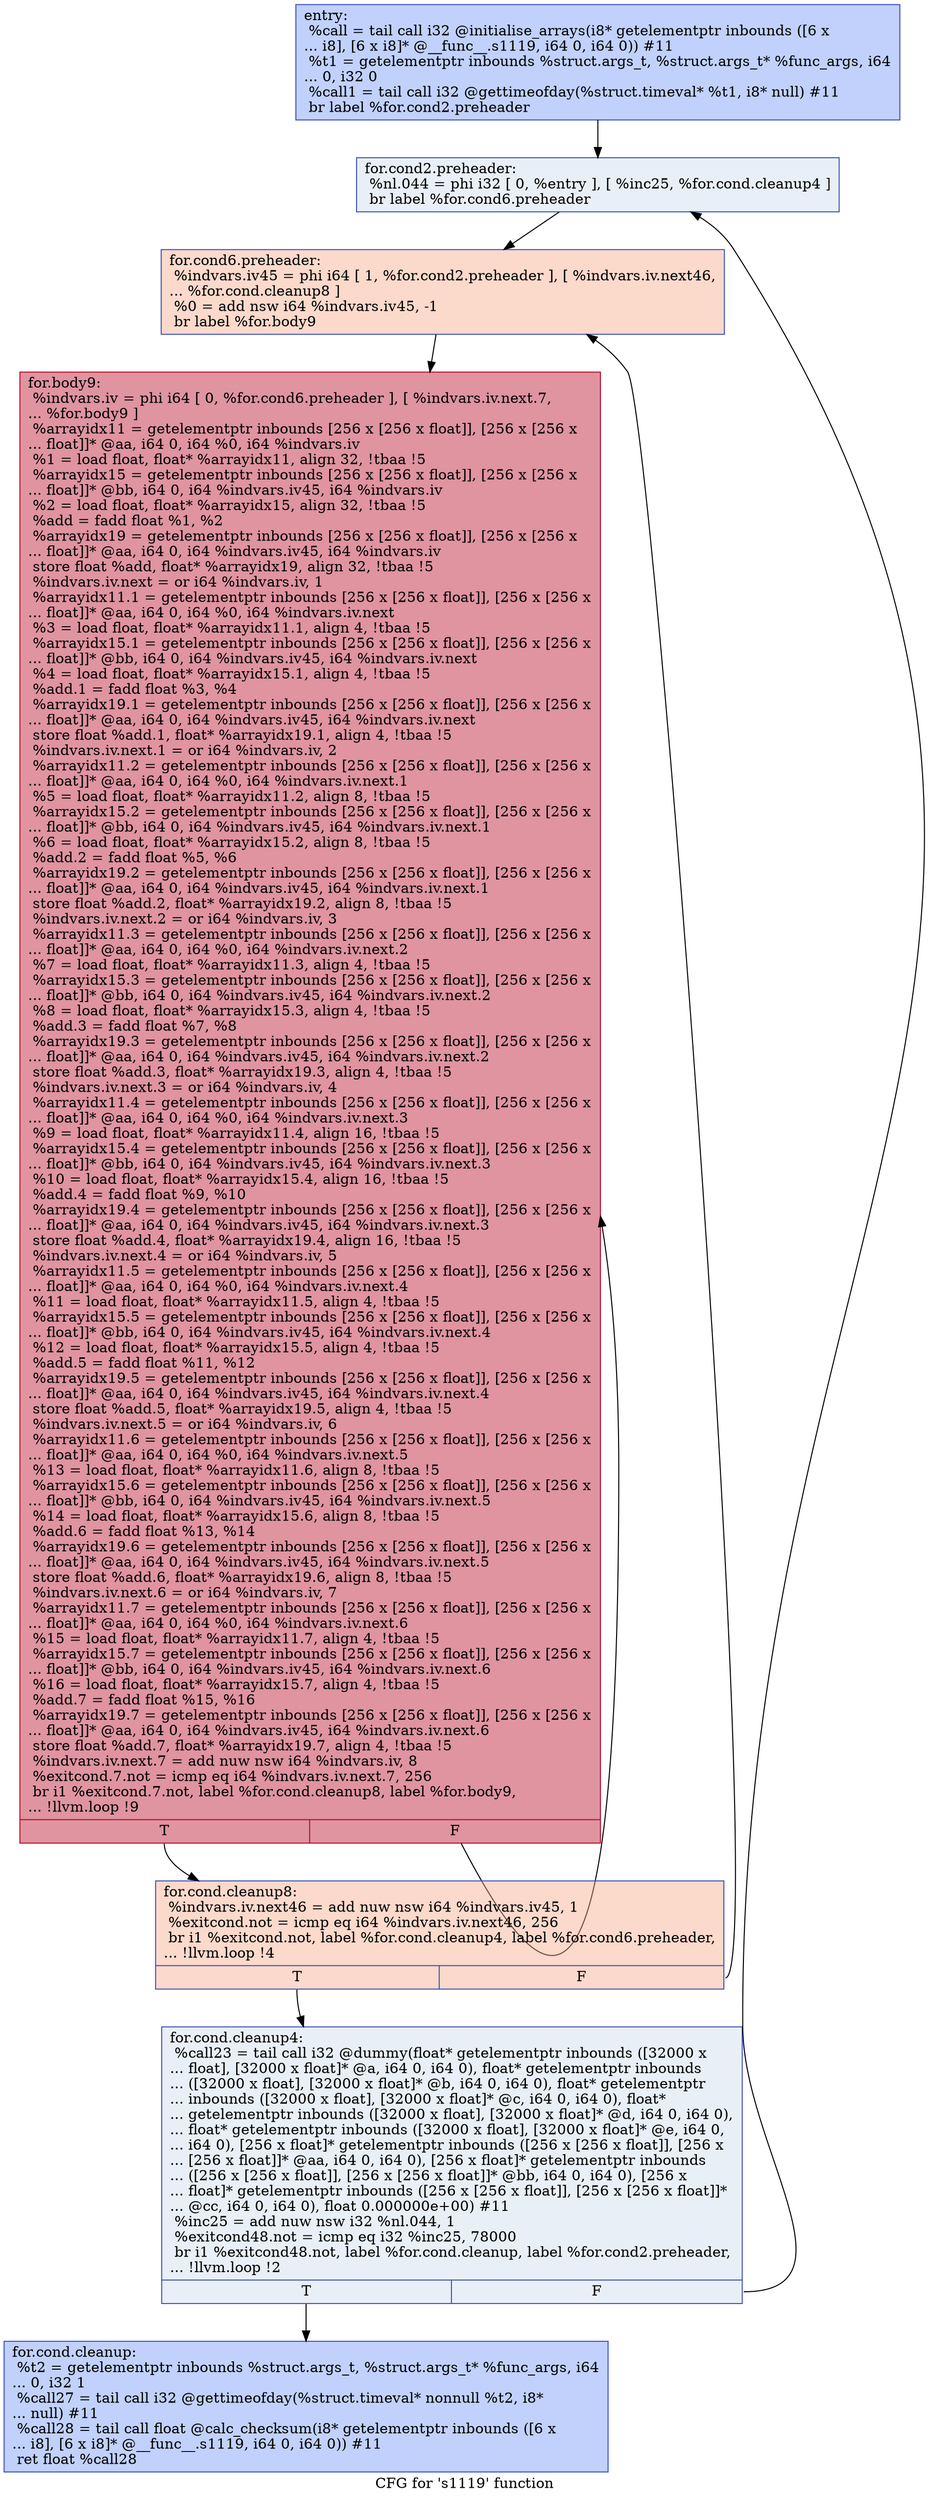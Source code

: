 digraph "CFG for 's1119' function" {
	label="CFG for 's1119' function";

	Node0x564c93996ce0 [shape=record,color="#3d50c3ff", style=filled, fillcolor="#7396f570",label="{entry:\l  %call = tail call i32 @initialise_arrays(i8* getelementptr inbounds ([6 x\l... i8], [6 x i8]* @__func__.s1119, i64 0, i64 0)) #11\l  %t1 = getelementptr inbounds %struct.args_t, %struct.args_t* %func_args, i64\l... 0, i32 0\l  %call1 = tail call i32 @gettimeofday(%struct.timeval* %t1, i8* null) #11\l  br label %for.cond2.preheader\l}"];
	Node0x564c93996ce0 -> Node0x564c93997180;
	Node0x564c93997180 [shape=record,color="#3d50c3ff", style=filled, fillcolor="#cedaeb70",label="{for.cond2.preheader:                              \l  %nl.044 = phi i32 [ 0, %entry ], [ %inc25, %for.cond.cleanup4 ]\l  br label %for.cond6.preheader\l}"];
	Node0x564c93997180 -> Node0x564c939973b0;
	Node0x564c939974c0 [shape=record,color="#3d50c3ff", style=filled, fillcolor="#7396f570",label="{for.cond.cleanup:                                 \l  %t2 = getelementptr inbounds %struct.args_t, %struct.args_t* %func_args, i64\l... 0, i32 1\l  %call27 = tail call i32 @gettimeofday(%struct.timeval* nonnull %t2, i8*\l... null) #11\l  %call28 = tail call float @calc_checksum(i8* getelementptr inbounds ([6 x\l... i8], [6 x i8]* @__func__.s1119, i64 0, i64 0)) #11\l  ret float %call28\l}"];
	Node0x564c939973b0 [shape=record,color="#3d50c3ff", style=filled, fillcolor="#f7a88970",label="{for.cond6.preheader:                              \l  %indvars.iv45 = phi i64 [ 1, %for.cond2.preheader ], [ %indvars.iv.next46,\l... %for.cond.cleanup8 ]\l  %0 = add nsw i64 %indvars.iv45, -1\l  br label %for.body9\l}"];
	Node0x564c939973b0 -> Node0x564c93997d70;
	Node0x564c939972a0 [shape=record,color="#3d50c3ff", style=filled, fillcolor="#cedaeb70",label="{for.cond.cleanup4:                                \l  %call23 = tail call i32 @dummy(float* getelementptr inbounds ([32000 x\l... float], [32000 x float]* @a, i64 0, i64 0), float* getelementptr inbounds\l... ([32000 x float], [32000 x float]* @b, i64 0, i64 0), float* getelementptr\l... inbounds ([32000 x float], [32000 x float]* @c, i64 0, i64 0), float*\l... getelementptr inbounds ([32000 x float], [32000 x float]* @d, i64 0, i64 0),\l... float* getelementptr inbounds ([32000 x float], [32000 x float]* @e, i64 0,\l... i64 0), [256 x float]* getelementptr inbounds ([256 x [256 x float]], [256 x\l... [256 x float]]* @aa, i64 0, i64 0), [256 x float]* getelementptr inbounds\l... ([256 x [256 x float]], [256 x [256 x float]]* @bb, i64 0, i64 0), [256 x\l... float]* getelementptr inbounds ([256 x [256 x float]], [256 x [256 x float]]*\l... @cc, i64 0, i64 0), float 0.000000e+00) #11\l  %inc25 = add nuw nsw i32 %nl.044, 1\l  %exitcond48.not = icmp eq i32 %inc25, 78000\l  br i1 %exitcond48.not, label %for.cond.cleanup, label %for.cond2.preheader,\l... !llvm.loop !2\l|{<s0>T|<s1>F}}"];
	Node0x564c939972a0:s0 -> Node0x564c939974c0;
	Node0x564c939972a0:s1 -> Node0x564c93997180;
	Node0x564c93997b70 [shape=record,color="#3d50c3ff", style=filled, fillcolor="#f7a88970",label="{for.cond.cleanup8:                                \l  %indvars.iv.next46 = add nuw nsw i64 %indvars.iv45, 1\l  %exitcond.not = icmp eq i64 %indvars.iv.next46, 256\l  br i1 %exitcond.not, label %for.cond.cleanup4, label %for.cond6.preheader,\l... !llvm.loop !4\l|{<s0>T|<s1>F}}"];
	Node0x564c93997b70:s0 -> Node0x564c939972a0;
	Node0x564c93997b70:s1 -> Node0x564c939973b0;
	Node0x564c93997d70 [shape=record,color="#b70d28ff", style=filled, fillcolor="#b70d2870",label="{for.body9:                                        \l  %indvars.iv = phi i64 [ 0, %for.cond6.preheader ], [ %indvars.iv.next.7,\l... %for.body9 ]\l  %arrayidx11 = getelementptr inbounds [256 x [256 x float]], [256 x [256 x\l... float]]* @aa, i64 0, i64 %0, i64 %indvars.iv\l  %1 = load float, float* %arrayidx11, align 32, !tbaa !5\l  %arrayidx15 = getelementptr inbounds [256 x [256 x float]], [256 x [256 x\l... float]]* @bb, i64 0, i64 %indvars.iv45, i64 %indvars.iv\l  %2 = load float, float* %arrayidx15, align 32, !tbaa !5\l  %add = fadd float %1, %2\l  %arrayidx19 = getelementptr inbounds [256 x [256 x float]], [256 x [256 x\l... float]]* @aa, i64 0, i64 %indvars.iv45, i64 %indvars.iv\l  store float %add, float* %arrayidx19, align 32, !tbaa !5\l  %indvars.iv.next = or i64 %indvars.iv, 1\l  %arrayidx11.1 = getelementptr inbounds [256 x [256 x float]], [256 x [256 x\l... float]]* @aa, i64 0, i64 %0, i64 %indvars.iv.next\l  %3 = load float, float* %arrayidx11.1, align 4, !tbaa !5\l  %arrayidx15.1 = getelementptr inbounds [256 x [256 x float]], [256 x [256 x\l... float]]* @bb, i64 0, i64 %indvars.iv45, i64 %indvars.iv.next\l  %4 = load float, float* %arrayidx15.1, align 4, !tbaa !5\l  %add.1 = fadd float %3, %4\l  %arrayidx19.1 = getelementptr inbounds [256 x [256 x float]], [256 x [256 x\l... float]]* @aa, i64 0, i64 %indvars.iv45, i64 %indvars.iv.next\l  store float %add.1, float* %arrayidx19.1, align 4, !tbaa !5\l  %indvars.iv.next.1 = or i64 %indvars.iv, 2\l  %arrayidx11.2 = getelementptr inbounds [256 x [256 x float]], [256 x [256 x\l... float]]* @aa, i64 0, i64 %0, i64 %indvars.iv.next.1\l  %5 = load float, float* %arrayidx11.2, align 8, !tbaa !5\l  %arrayidx15.2 = getelementptr inbounds [256 x [256 x float]], [256 x [256 x\l... float]]* @bb, i64 0, i64 %indvars.iv45, i64 %indvars.iv.next.1\l  %6 = load float, float* %arrayidx15.2, align 8, !tbaa !5\l  %add.2 = fadd float %5, %6\l  %arrayidx19.2 = getelementptr inbounds [256 x [256 x float]], [256 x [256 x\l... float]]* @aa, i64 0, i64 %indvars.iv45, i64 %indvars.iv.next.1\l  store float %add.2, float* %arrayidx19.2, align 8, !tbaa !5\l  %indvars.iv.next.2 = or i64 %indvars.iv, 3\l  %arrayidx11.3 = getelementptr inbounds [256 x [256 x float]], [256 x [256 x\l... float]]* @aa, i64 0, i64 %0, i64 %indvars.iv.next.2\l  %7 = load float, float* %arrayidx11.3, align 4, !tbaa !5\l  %arrayidx15.3 = getelementptr inbounds [256 x [256 x float]], [256 x [256 x\l... float]]* @bb, i64 0, i64 %indvars.iv45, i64 %indvars.iv.next.2\l  %8 = load float, float* %arrayidx15.3, align 4, !tbaa !5\l  %add.3 = fadd float %7, %8\l  %arrayidx19.3 = getelementptr inbounds [256 x [256 x float]], [256 x [256 x\l... float]]* @aa, i64 0, i64 %indvars.iv45, i64 %indvars.iv.next.2\l  store float %add.3, float* %arrayidx19.3, align 4, !tbaa !5\l  %indvars.iv.next.3 = or i64 %indvars.iv, 4\l  %arrayidx11.4 = getelementptr inbounds [256 x [256 x float]], [256 x [256 x\l... float]]* @aa, i64 0, i64 %0, i64 %indvars.iv.next.3\l  %9 = load float, float* %arrayidx11.4, align 16, !tbaa !5\l  %arrayidx15.4 = getelementptr inbounds [256 x [256 x float]], [256 x [256 x\l... float]]* @bb, i64 0, i64 %indvars.iv45, i64 %indvars.iv.next.3\l  %10 = load float, float* %arrayidx15.4, align 16, !tbaa !5\l  %add.4 = fadd float %9, %10\l  %arrayidx19.4 = getelementptr inbounds [256 x [256 x float]], [256 x [256 x\l... float]]* @aa, i64 0, i64 %indvars.iv45, i64 %indvars.iv.next.3\l  store float %add.4, float* %arrayidx19.4, align 16, !tbaa !5\l  %indvars.iv.next.4 = or i64 %indvars.iv, 5\l  %arrayidx11.5 = getelementptr inbounds [256 x [256 x float]], [256 x [256 x\l... float]]* @aa, i64 0, i64 %0, i64 %indvars.iv.next.4\l  %11 = load float, float* %arrayidx11.5, align 4, !tbaa !5\l  %arrayidx15.5 = getelementptr inbounds [256 x [256 x float]], [256 x [256 x\l... float]]* @bb, i64 0, i64 %indvars.iv45, i64 %indvars.iv.next.4\l  %12 = load float, float* %arrayidx15.5, align 4, !tbaa !5\l  %add.5 = fadd float %11, %12\l  %arrayidx19.5 = getelementptr inbounds [256 x [256 x float]], [256 x [256 x\l... float]]* @aa, i64 0, i64 %indvars.iv45, i64 %indvars.iv.next.4\l  store float %add.5, float* %arrayidx19.5, align 4, !tbaa !5\l  %indvars.iv.next.5 = or i64 %indvars.iv, 6\l  %arrayidx11.6 = getelementptr inbounds [256 x [256 x float]], [256 x [256 x\l... float]]* @aa, i64 0, i64 %0, i64 %indvars.iv.next.5\l  %13 = load float, float* %arrayidx11.6, align 8, !tbaa !5\l  %arrayidx15.6 = getelementptr inbounds [256 x [256 x float]], [256 x [256 x\l... float]]* @bb, i64 0, i64 %indvars.iv45, i64 %indvars.iv.next.5\l  %14 = load float, float* %arrayidx15.6, align 8, !tbaa !5\l  %add.6 = fadd float %13, %14\l  %arrayidx19.6 = getelementptr inbounds [256 x [256 x float]], [256 x [256 x\l... float]]* @aa, i64 0, i64 %indvars.iv45, i64 %indvars.iv.next.5\l  store float %add.6, float* %arrayidx19.6, align 8, !tbaa !5\l  %indvars.iv.next.6 = or i64 %indvars.iv, 7\l  %arrayidx11.7 = getelementptr inbounds [256 x [256 x float]], [256 x [256 x\l... float]]* @aa, i64 0, i64 %0, i64 %indvars.iv.next.6\l  %15 = load float, float* %arrayidx11.7, align 4, !tbaa !5\l  %arrayidx15.7 = getelementptr inbounds [256 x [256 x float]], [256 x [256 x\l... float]]* @bb, i64 0, i64 %indvars.iv45, i64 %indvars.iv.next.6\l  %16 = load float, float* %arrayidx15.7, align 4, !tbaa !5\l  %add.7 = fadd float %15, %16\l  %arrayidx19.7 = getelementptr inbounds [256 x [256 x float]], [256 x [256 x\l... float]]* @aa, i64 0, i64 %indvars.iv45, i64 %indvars.iv.next.6\l  store float %add.7, float* %arrayidx19.7, align 4, !tbaa !5\l  %indvars.iv.next.7 = add nuw nsw i64 %indvars.iv, 8\l  %exitcond.7.not = icmp eq i64 %indvars.iv.next.7, 256\l  br i1 %exitcond.7.not, label %for.cond.cleanup8, label %for.body9,\l... !llvm.loop !9\l|{<s0>T|<s1>F}}"];
	Node0x564c93997d70:s0 -> Node0x564c93997b70;
	Node0x564c93997d70:s1 -> Node0x564c93997d70;
}
